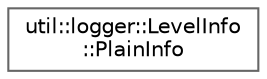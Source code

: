 digraph "Graphical Class Hierarchy"
{
 // LATEX_PDF_SIZE
  bgcolor="transparent";
  edge [fontname=Helvetica,fontsize=10,labelfontname=Helvetica,labelfontsize=10];
  node [fontname=Helvetica,fontsize=10,shape=box,height=0.2,width=0.4];
  rankdir="LR";
  Node0 [id="Node000000",label="util::logger::LevelInfo\l::PlainInfo",height=0.2,width=0.4,color="grey40", fillcolor="white", style="filled",URL="$d5/d30/structutil_1_1logger_1_1LevelInfo_1_1PlainInfo.html",tooltip=" "];
}
